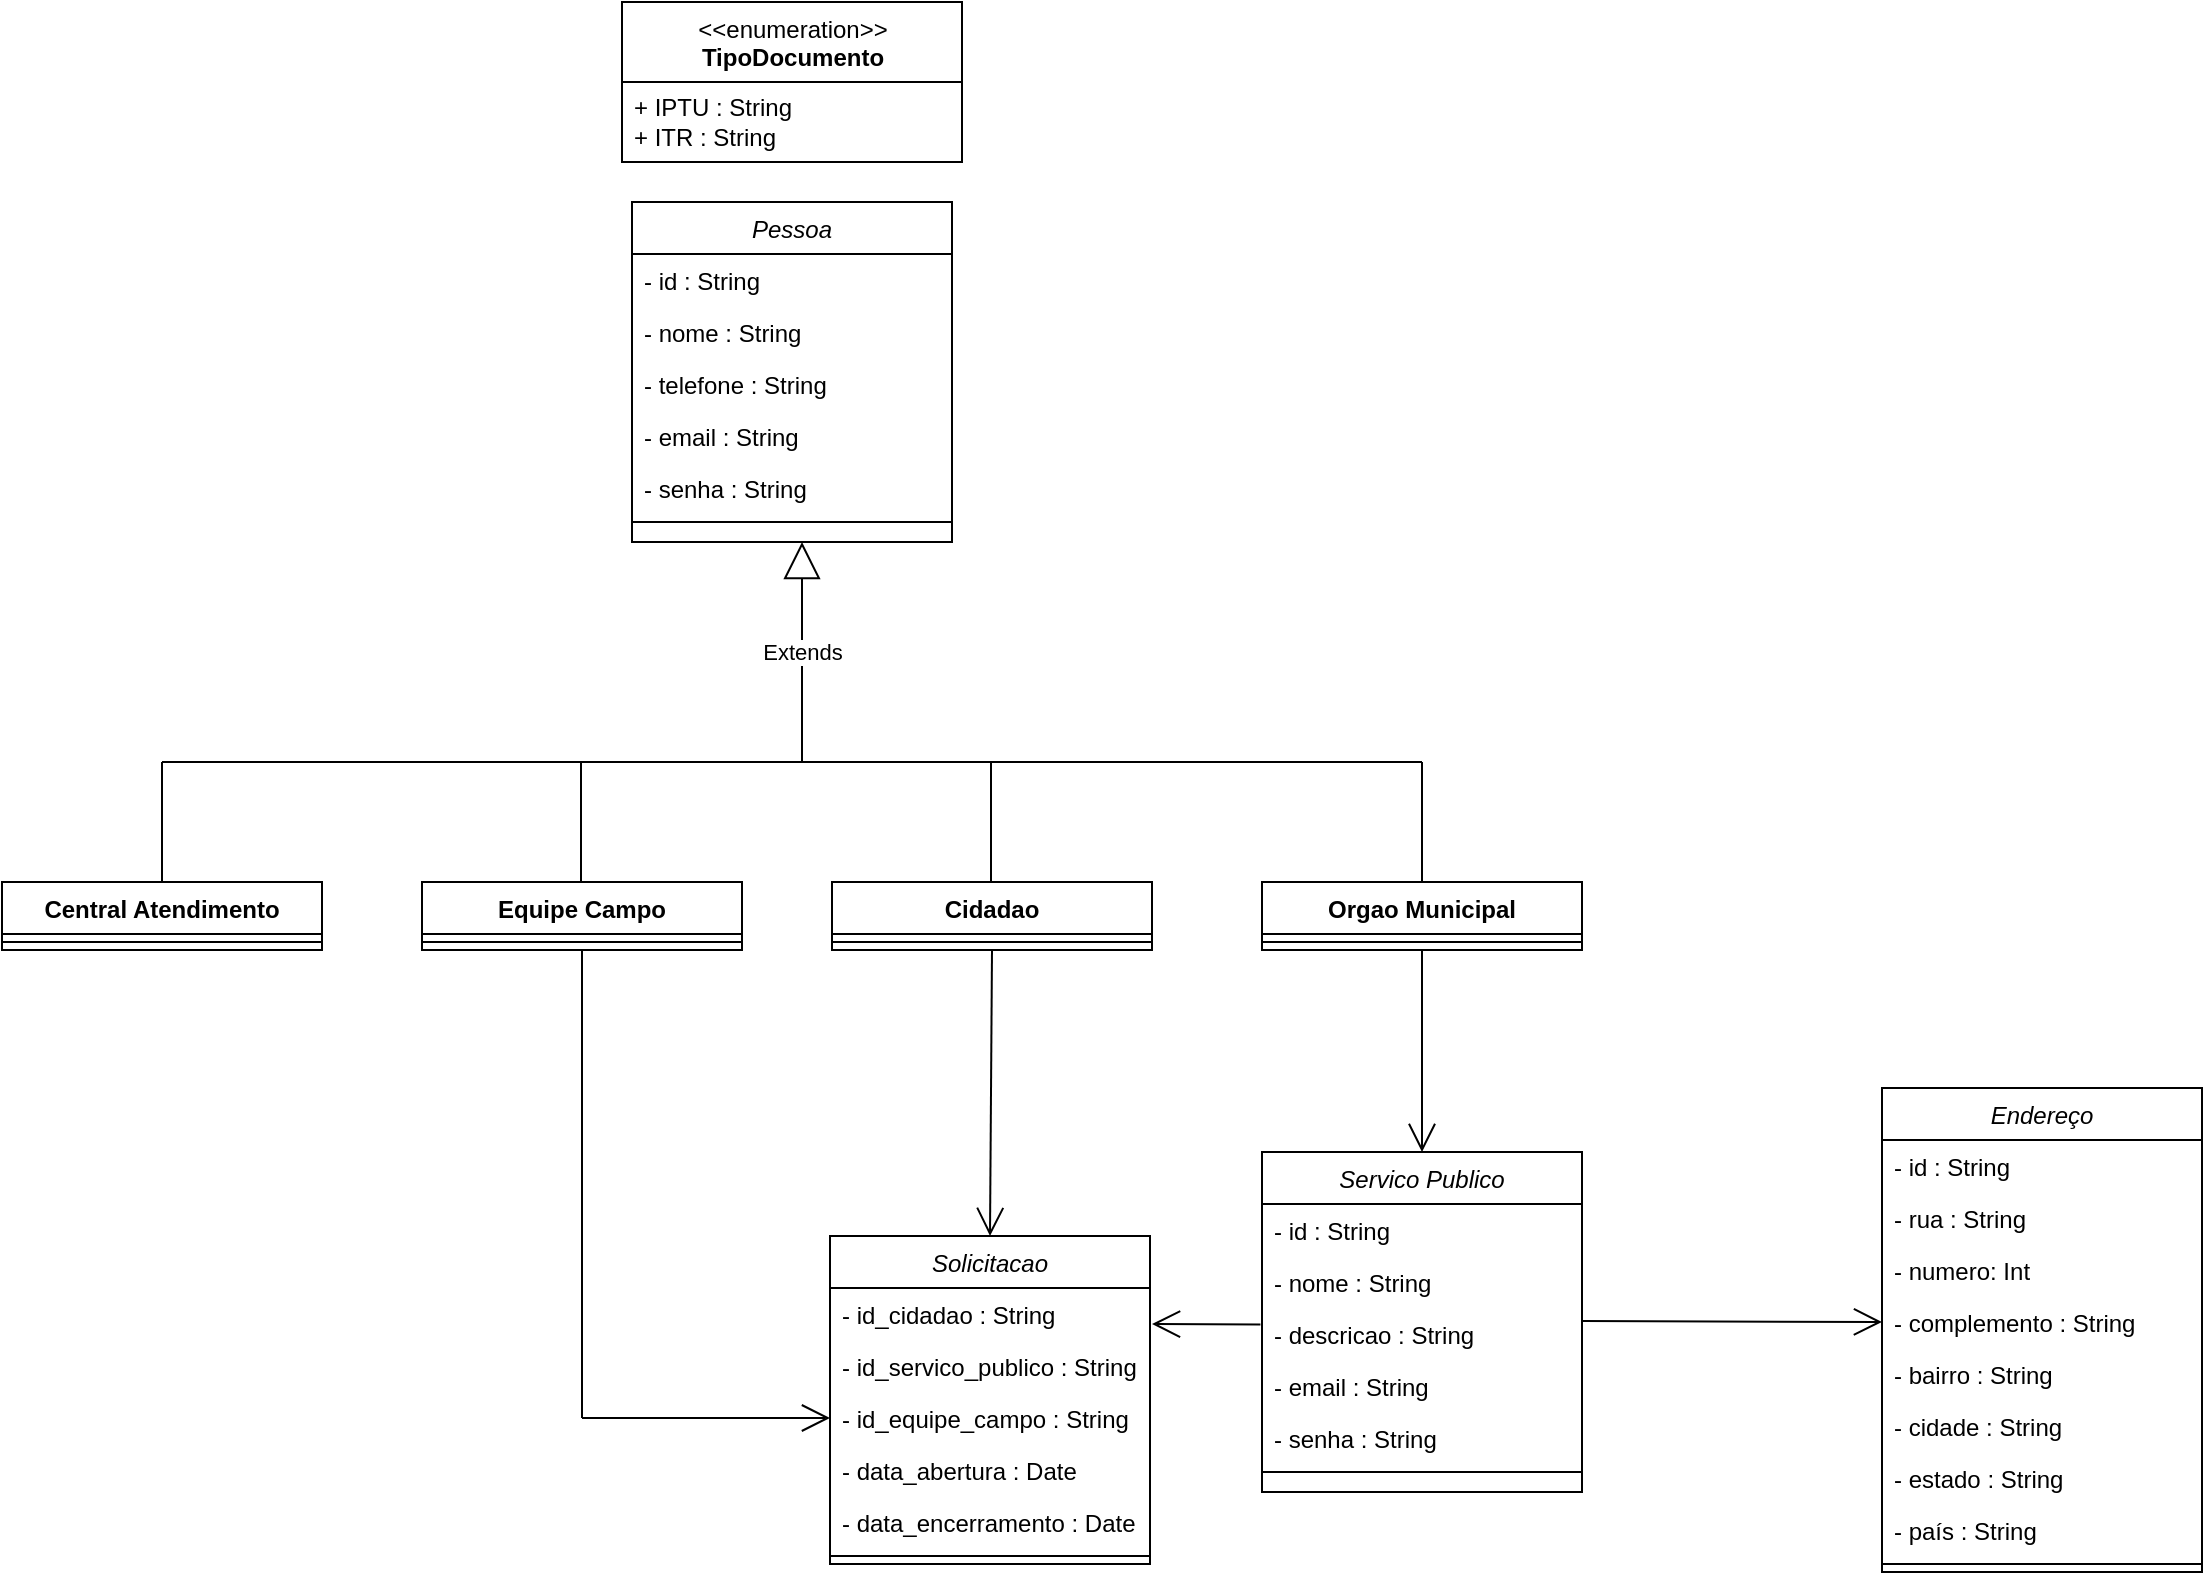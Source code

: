 <mxfile version="13.9.9" type="device"><diagram id="C5RBs43oDa-KdzZeNtuy" name="Page-1"><mxGraphModel dx="2147" dy="544" grid="1" gridSize="10" guides="1" tooltips="1" connect="1" arrows="1" fold="1" page="1" pageScale="1" pageWidth="827" pageHeight="1169" math="0" shadow="0"><root><mxCell id="WIyWlLk6GJQsqaUBKTNV-0"/><mxCell id="WIyWlLk6GJQsqaUBKTNV-1" parent="WIyWlLk6GJQsqaUBKTNV-0"/><mxCell id="zkfFHV4jXpPFQw0GAbJ--0" value="Pessoa" style="swimlane;fontStyle=2;align=center;verticalAlign=top;childLayout=stackLayout;horizontal=1;startSize=26;horizontalStack=0;resizeParent=1;resizeLast=0;collapsible=1;marginBottom=0;rounded=0;shadow=0;strokeWidth=1;" parent="WIyWlLk6GJQsqaUBKTNV-1" vertex="1"><mxGeometry x="-25" y="110" width="160" height="170" as="geometry"><mxRectangle x="220" y="120" width="160" height="26" as="alternateBounds"/></mxGeometry></mxCell><mxCell id="zkfFHV4jXpPFQw0GAbJ--1" value="- id : String" style="text;align=left;verticalAlign=top;spacingLeft=4;spacingRight=4;overflow=hidden;rotatable=0;points=[[0,0.5],[1,0.5]];portConstraint=eastwest;" parent="zkfFHV4jXpPFQw0GAbJ--0" vertex="1"><mxGeometry y="26" width="160" height="26" as="geometry"/></mxCell><mxCell id="tdDfUmv8j-US_TBcRraQ-12" value="- nome : String" style="text;align=left;verticalAlign=top;spacingLeft=4;spacingRight=4;overflow=hidden;rotatable=0;points=[[0,0.5],[1,0.5]];portConstraint=eastwest;rounded=0;shadow=0;html=0;" vertex="1" parent="zkfFHV4jXpPFQw0GAbJ--0"><mxGeometry y="52" width="160" height="26" as="geometry"/></mxCell><mxCell id="zkfFHV4jXpPFQw0GAbJ--3" value="- telefone : String" style="text;align=left;verticalAlign=top;spacingLeft=4;spacingRight=4;overflow=hidden;rotatable=0;points=[[0,0.5],[1,0.5]];portConstraint=eastwest;rounded=0;shadow=0;html=0;" parent="zkfFHV4jXpPFQw0GAbJ--0" vertex="1"><mxGeometry y="78" width="160" height="26" as="geometry"/></mxCell><mxCell id="tdDfUmv8j-US_TBcRraQ-10" value="- email : String" style="text;align=left;verticalAlign=top;spacingLeft=4;spacingRight=4;overflow=hidden;rotatable=0;points=[[0,0.5],[1,0.5]];portConstraint=eastwest;rounded=0;shadow=0;html=0;" vertex="1" parent="zkfFHV4jXpPFQw0GAbJ--0"><mxGeometry y="104" width="160" height="26" as="geometry"/></mxCell><mxCell id="tdDfUmv8j-US_TBcRraQ-11" value="- senha : String" style="text;align=left;verticalAlign=top;spacingLeft=4;spacingRight=4;overflow=hidden;rotatable=0;points=[[0,0.5],[1,0.5]];portConstraint=eastwest;rounded=0;shadow=0;html=0;" vertex="1" parent="zkfFHV4jXpPFQw0GAbJ--0"><mxGeometry y="130" width="160" height="26" as="geometry"/></mxCell><mxCell id="zkfFHV4jXpPFQw0GAbJ--4" value="" style="line;html=1;strokeWidth=1;align=left;verticalAlign=middle;spacingTop=-1;spacingLeft=3;spacingRight=3;rotatable=0;labelPosition=right;points=[];portConstraint=eastwest;" parent="zkfFHV4jXpPFQw0GAbJ--0" vertex="1"><mxGeometry y="156" width="160" height="8" as="geometry"/></mxCell><mxCell id="tdDfUmv8j-US_TBcRraQ-14" value="&amp;lt;&amp;lt;enumeration&amp;gt;&amp;gt;&lt;br&gt;&lt;b&gt;TipoDocumento&lt;/b&gt;" style="swimlane;fontStyle=0;align=center;verticalAlign=top;childLayout=stackLayout;horizontal=1;startSize=40;horizontalStack=0;resizeParent=1;resizeParentMax=0;resizeLast=0;collapsible=0;marginBottom=0;html=1;" vertex="1" parent="WIyWlLk6GJQsqaUBKTNV-1"><mxGeometry x="-30" y="10" width="170" height="80" as="geometry"/></mxCell><mxCell id="tdDfUmv8j-US_TBcRraQ-15" value="+ IPTU : String&lt;br&gt;+ ITR : String" style="text;html=1;strokeColor=none;fillColor=none;align=left;verticalAlign=middle;spacingLeft=4;spacingRight=4;overflow=hidden;rotatable=0;points=[[0,0.5],[1,0.5]];portConstraint=eastwest;" vertex="1" parent="tdDfUmv8j-US_TBcRraQ-14"><mxGeometry y="40" width="170" height="40" as="geometry"/></mxCell><mxCell id="tdDfUmv8j-US_TBcRraQ-16" value="Cidadao" style="swimlane;fontStyle=1;align=center;verticalAlign=top;childLayout=stackLayout;horizontal=1;startSize=26;horizontalStack=0;resizeParent=1;resizeParentMax=0;resizeLast=0;collapsible=1;marginBottom=0;" vertex="1" parent="WIyWlLk6GJQsqaUBKTNV-1"><mxGeometry x="75" y="450" width="160" height="34" as="geometry"/></mxCell><mxCell id="tdDfUmv8j-US_TBcRraQ-18" value="" style="line;strokeWidth=1;fillColor=none;align=left;verticalAlign=middle;spacingTop=-1;spacingLeft=3;spacingRight=3;rotatable=0;labelPosition=right;points=[];portConstraint=eastwest;" vertex="1" parent="tdDfUmv8j-US_TBcRraQ-16"><mxGeometry y="26" width="160" height="8" as="geometry"/></mxCell><mxCell id="tdDfUmv8j-US_TBcRraQ-20" value="Equipe Campo" style="swimlane;fontStyle=1;align=center;verticalAlign=top;childLayout=stackLayout;horizontal=1;startSize=26;horizontalStack=0;resizeParent=1;resizeParentMax=0;resizeLast=0;collapsible=1;marginBottom=0;" vertex="1" parent="WIyWlLk6GJQsqaUBKTNV-1"><mxGeometry x="-130" y="450" width="160" height="34" as="geometry"/></mxCell><mxCell id="tdDfUmv8j-US_TBcRraQ-21" value="" style="line;strokeWidth=1;fillColor=none;align=left;verticalAlign=middle;spacingTop=-1;spacingLeft=3;spacingRight=3;rotatable=0;labelPosition=right;points=[];portConstraint=eastwest;" vertex="1" parent="tdDfUmv8j-US_TBcRraQ-20"><mxGeometry y="26" width="160" height="8" as="geometry"/></mxCell><mxCell id="tdDfUmv8j-US_TBcRraQ-23" value="Orgao Municipal" style="swimlane;fontStyle=1;align=center;verticalAlign=top;childLayout=stackLayout;horizontal=1;startSize=26;horizontalStack=0;resizeParent=1;resizeParentMax=0;resizeLast=0;collapsible=1;marginBottom=0;" vertex="1" parent="WIyWlLk6GJQsqaUBKTNV-1"><mxGeometry x="290" y="450" width="160" height="34" as="geometry"/></mxCell><mxCell id="tdDfUmv8j-US_TBcRraQ-24" value="" style="line;strokeWidth=1;fillColor=none;align=left;verticalAlign=middle;spacingTop=-1;spacingLeft=3;spacingRight=3;rotatable=0;labelPosition=right;points=[];portConstraint=eastwest;" vertex="1" parent="tdDfUmv8j-US_TBcRraQ-23"><mxGeometry y="26" width="160" height="8" as="geometry"/></mxCell><mxCell id="tdDfUmv8j-US_TBcRraQ-26" value="Central Atendimento" style="swimlane;fontStyle=1;align=center;verticalAlign=top;childLayout=stackLayout;horizontal=1;startSize=26;horizontalStack=0;resizeParent=1;resizeParentMax=0;resizeLast=0;collapsible=1;marginBottom=0;" vertex="1" parent="WIyWlLk6GJQsqaUBKTNV-1"><mxGeometry x="-340" y="450" width="160" height="34" as="geometry"/></mxCell><mxCell id="tdDfUmv8j-US_TBcRraQ-27" value="" style="line;strokeWidth=1;fillColor=none;align=left;verticalAlign=middle;spacingTop=-1;spacingLeft=3;spacingRight=3;rotatable=0;labelPosition=right;points=[];portConstraint=eastwest;" vertex="1" parent="tdDfUmv8j-US_TBcRraQ-26"><mxGeometry y="26" width="160" height="8" as="geometry"/></mxCell><mxCell id="tdDfUmv8j-US_TBcRraQ-32" value="Extends" style="endArrow=block;endSize=16;endFill=0;html=1;" edge="1" parent="WIyWlLk6GJQsqaUBKTNV-1"><mxGeometry width="160" relative="1" as="geometry"><mxPoint x="60" y="390" as="sourcePoint"/><mxPoint x="60" y="280" as="targetPoint"/></mxGeometry></mxCell><mxCell id="tdDfUmv8j-US_TBcRraQ-34" value="" style="endArrow=none;html=1;" edge="1" parent="WIyWlLk6GJQsqaUBKTNV-1"><mxGeometry width="50" height="50" relative="1" as="geometry"><mxPoint x="60" y="390" as="sourcePoint"/><mxPoint x="370" y="390" as="targetPoint"/></mxGeometry></mxCell><mxCell id="tdDfUmv8j-US_TBcRraQ-36" value="" style="endArrow=none;html=1;" edge="1" parent="WIyWlLk6GJQsqaUBKTNV-1"><mxGeometry width="50" height="50" relative="1" as="geometry"><mxPoint x="-260" y="390" as="sourcePoint"/><mxPoint x="60" y="390" as="targetPoint"/></mxGeometry></mxCell><mxCell id="tdDfUmv8j-US_TBcRraQ-39" value="" style="endArrow=none;html=1;exitX=0.5;exitY=0;exitDx=0;exitDy=0;" edge="1" parent="WIyWlLk6GJQsqaUBKTNV-1" source="tdDfUmv8j-US_TBcRraQ-26"><mxGeometry width="50" height="50" relative="1" as="geometry"><mxPoint x="-320" y="440" as="sourcePoint"/><mxPoint x="-260" y="390" as="targetPoint"/></mxGeometry></mxCell><mxCell id="tdDfUmv8j-US_TBcRraQ-40" value="" style="endArrow=none;html=1;" edge="1" parent="WIyWlLk6GJQsqaUBKTNV-1"><mxGeometry width="50" height="50" relative="1" as="geometry"><mxPoint x="-50.5" y="450" as="sourcePoint"/><mxPoint x="-50.5" y="390" as="targetPoint"/></mxGeometry></mxCell><mxCell id="tdDfUmv8j-US_TBcRraQ-41" value="" style="endArrow=none;html=1;" edge="1" parent="WIyWlLk6GJQsqaUBKTNV-1"><mxGeometry width="50" height="50" relative="1" as="geometry"><mxPoint x="154.5" y="450" as="sourcePoint"/><mxPoint x="154.5" y="390" as="targetPoint"/></mxGeometry></mxCell><mxCell id="tdDfUmv8j-US_TBcRraQ-42" value="" style="endArrow=none;html=1;entryX=0.5;entryY=0;entryDx=0;entryDy=0;" edge="1" parent="WIyWlLk6GJQsqaUBKTNV-1" target="tdDfUmv8j-US_TBcRraQ-23"><mxGeometry width="50" height="50" relative="1" as="geometry"><mxPoint x="370" y="390" as="sourcePoint"/><mxPoint x="360" y="280" as="targetPoint"/></mxGeometry></mxCell><mxCell id="tdDfUmv8j-US_TBcRraQ-43" value="Servico Publico" style="swimlane;fontStyle=2;align=center;verticalAlign=top;childLayout=stackLayout;horizontal=1;startSize=26;horizontalStack=0;resizeParent=1;resizeLast=0;collapsible=1;marginBottom=0;rounded=0;shadow=0;strokeWidth=1;" vertex="1" parent="WIyWlLk6GJQsqaUBKTNV-1"><mxGeometry x="290" y="585" width="160" height="170" as="geometry"><mxRectangle x="220" y="120" width="160" height="26" as="alternateBounds"/></mxGeometry></mxCell><mxCell id="tdDfUmv8j-US_TBcRraQ-44" value="- id : String" style="text;align=left;verticalAlign=top;spacingLeft=4;spacingRight=4;overflow=hidden;rotatable=0;points=[[0,0.5],[1,0.5]];portConstraint=eastwest;" vertex="1" parent="tdDfUmv8j-US_TBcRraQ-43"><mxGeometry y="26" width="160" height="26" as="geometry"/></mxCell><mxCell id="tdDfUmv8j-US_TBcRraQ-45" value="- nome : String" style="text;align=left;verticalAlign=top;spacingLeft=4;spacingRight=4;overflow=hidden;rotatable=0;points=[[0,0.5],[1,0.5]];portConstraint=eastwest;rounded=0;shadow=0;html=0;" vertex="1" parent="tdDfUmv8j-US_TBcRraQ-43"><mxGeometry y="52" width="160" height="26" as="geometry"/></mxCell><mxCell id="tdDfUmv8j-US_TBcRraQ-46" value="- descricao : String" style="text;align=left;verticalAlign=top;spacingLeft=4;spacingRight=4;overflow=hidden;rotatable=0;points=[[0,0.5],[1,0.5]];portConstraint=eastwest;rounded=0;shadow=0;html=0;" vertex="1" parent="tdDfUmv8j-US_TBcRraQ-43"><mxGeometry y="78" width="160" height="26" as="geometry"/></mxCell><mxCell id="tdDfUmv8j-US_TBcRraQ-79" value="" style="endArrow=open;endFill=1;endSize=12;html=1;exitX=0.5;exitY=1.077;exitDx=0;exitDy=0;exitPerimeter=0;" edge="1" parent="tdDfUmv8j-US_TBcRraQ-43"><mxGeometry width="160" relative="1" as="geometry"><mxPoint x="-0.77" y="86.252" as="sourcePoint"/><mxPoint x="-55" y="86" as="targetPoint"/></mxGeometry></mxCell><mxCell id="tdDfUmv8j-US_TBcRraQ-47" value="- email : String" style="text;align=left;verticalAlign=top;spacingLeft=4;spacingRight=4;overflow=hidden;rotatable=0;points=[[0,0.5],[1,0.5]];portConstraint=eastwest;rounded=0;shadow=0;html=0;" vertex="1" parent="tdDfUmv8j-US_TBcRraQ-43"><mxGeometry y="104" width="160" height="26" as="geometry"/></mxCell><mxCell id="tdDfUmv8j-US_TBcRraQ-48" value="- senha : String" style="text;align=left;verticalAlign=top;spacingLeft=4;spacingRight=4;overflow=hidden;rotatable=0;points=[[0,0.5],[1,0.5]];portConstraint=eastwest;rounded=0;shadow=0;html=0;" vertex="1" parent="tdDfUmv8j-US_TBcRraQ-43"><mxGeometry y="130" width="160" height="26" as="geometry"/></mxCell><mxCell id="tdDfUmv8j-US_TBcRraQ-49" value="" style="line;html=1;strokeWidth=1;align=left;verticalAlign=middle;spacingTop=-1;spacingLeft=3;spacingRight=3;rotatable=0;labelPosition=right;points=[];portConstraint=eastwest;" vertex="1" parent="tdDfUmv8j-US_TBcRraQ-43"><mxGeometry y="156" width="160" height="8" as="geometry"/></mxCell><mxCell id="tdDfUmv8j-US_TBcRraQ-50" value="Endereço" style="swimlane;fontStyle=2;align=center;verticalAlign=top;childLayout=stackLayout;horizontal=1;startSize=26;horizontalStack=0;resizeParent=1;resizeLast=0;collapsible=1;marginBottom=0;rounded=0;shadow=0;strokeWidth=1;" vertex="1" parent="WIyWlLk6GJQsqaUBKTNV-1"><mxGeometry x="600" y="553" width="160" height="242" as="geometry"><mxRectangle x="220" y="120" width="160" height="26" as="alternateBounds"/></mxGeometry></mxCell><mxCell id="tdDfUmv8j-US_TBcRraQ-51" value="- id : String" style="text;align=left;verticalAlign=top;spacingLeft=4;spacingRight=4;overflow=hidden;rotatable=0;points=[[0,0.5],[1,0.5]];portConstraint=eastwest;" vertex="1" parent="tdDfUmv8j-US_TBcRraQ-50"><mxGeometry y="26" width="160" height="26" as="geometry"/></mxCell><mxCell id="tdDfUmv8j-US_TBcRraQ-52" value="- rua : String" style="text;align=left;verticalAlign=top;spacingLeft=4;spacingRight=4;overflow=hidden;rotatable=0;points=[[0,0.5],[1,0.5]];portConstraint=eastwest;rounded=0;shadow=0;html=0;" vertex="1" parent="tdDfUmv8j-US_TBcRraQ-50"><mxGeometry y="52" width="160" height="26" as="geometry"/></mxCell><mxCell id="tdDfUmv8j-US_TBcRraQ-53" value="- numero: Int" style="text;align=left;verticalAlign=top;spacingLeft=4;spacingRight=4;overflow=hidden;rotatable=0;points=[[0,0.5],[1,0.5]];portConstraint=eastwest;rounded=0;shadow=0;html=0;" vertex="1" parent="tdDfUmv8j-US_TBcRraQ-50"><mxGeometry y="78" width="160" height="26" as="geometry"/></mxCell><mxCell id="tdDfUmv8j-US_TBcRraQ-54" value="- complemento : String" style="text;align=left;verticalAlign=top;spacingLeft=4;spacingRight=4;overflow=hidden;rotatable=0;points=[[0,0.5],[1,0.5]];portConstraint=eastwest;rounded=0;shadow=0;html=0;" vertex="1" parent="tdDfUmv8j-US_TBcRraQ-50"><mxGeometry y="104" width="160" height="26" as="geometry"/></mxCell><mxCell id="tdDfUmv8j-US_TBcRraQ-55" value="- bairro : String" style="text;align=left;verticalAlign=top;spacingLeft=4;spacingRight=4;overflow=hidden;rotatable=0;points=[[0,0.5],[1,0.5]];portConstraint=eastwest;rounded=0;shadow=0;html=0;" vertex="1" parent="tdDfUmv8j-US_TBcRraQ-50"><mxGeometry y="130" width="160" height="26" as="geometry"/></mxCell><mxCell id="tdDfUmv8j-US_TBcRraQ-57" value="- cidade : String" style="text;align=left;verticalAlign=top;spacingLeft=4;spacingRight=4;overflow=hidden;rotatable=0;points=[[0,0.5],[1,0.5]];portConstraint=eastwest;rounded=0;shadow=0;html=0;" vertex="1" parent="tdDfUmv8j-US_TBcRraQ-50"><mxGeometry y="156" width="160" height="26" as="geometry"/></mxCell><mxCell id="tdDfUmv8j-US_TBcRraQ-58" value="- estado : String" style="text;align=left;verticalAlign=top;spacingLeft=4;spacingRight=4;overflow=hidden;rotatable=0;points=[[0,0.5],[1,0.5]];portConstraint=eastwest;rounded=0;shadow=0;html=0;" vertex="1" parent="tdDfUmv8j-US_TBcRraQ-50"><mxGeometry y="182" width="160" height="26" as="geometry"/></mxCell><mxCell id="tdDfUmv8j-US_TBcRraQ-59" value="- país : String" style="text;align=left;verticalAlign=top;spacingLeft=4;spacingRight=4;overflow=hidden;rotatable=0;points=[[0,0.5],[1,0.5]];portConstraint=eastwest;rounded=0;shadow=0;html=0;" vertex="1" parent="tdDfUmv8j-US_TBcRraQ-50"><mxGeometry y="208" width="160" height="26" as="geometry"/></mxCell><mxCell id="tdDfUmv8j-US_TBcRraQ-56" value="" style="line;html=1;strokeWidth=1;align=left;verticalAlign=middle;spacingTop=-1;spacingLeft=3;spacingRight=3;rotatable=0;labelPosition=right;points=[];portConstraint=eastwest;" vertex="1" parent="tdDfUmv8j-US_TBcRraQ-50"><mxGeometry y="234" width="160" height="8" as="geometry"/></mxCell><mxCell id="tdDfUmv8j-US_TBcRraQ-64" value="" style="endArrow=open;endFill=1;endSize=12;html=1;entryX=0;entryY=0.5;entryDx=0;entryDy=0;" edge="1" parent="WIyWlLk6GJQsqaUBKTNV-1" target="tdDfUmv8j-US_TBcRraQ-54"><mxGeometry width="160" relative="1" as="geometry"><mxPoint x="450" y="669.5" as="sourcePoint"/><mxPoint x="610" y="669.5" as="targetPoint"/></mxGeometry></mxCell><mxCell id="tdDfUmv8j-US_TBcRraQ-68" value="" style="endArrow=open;endFill=1;endSize=12;html=1;exitX=0.5;exitY=1;exitDx=0;exitDy=0;entryX=0.5;entryY=0;entryDx=0;entryDy=0;" edge="1" parent="WIyWlLk6GJQsqaUBKTNV-1" source="tdDfUmv8j-US_TBcRraQ-23" target="tdDfUmv8j-US_TBcRraQ-43"><mxGeometry width="160" relative="1" as="geometry"><mxPoint x="370" y="512.002" as="sourcePoint"/><mxPoint x="370" y="570" as="targetPoint"/></mxGeometry></mxCell><mxCell id="tdDfUmv8j-US_TBcRraQ-71" value="Solicitacao" style="swimlane;fontStyle=2;align=center;verticalAlign=top;childLayout=stackLayout;horizontal=1;startSize=26;horizontalStack=0;resizeParent=1;resizeLast=0;collapsible=1;marginBottom=0;rounded=0;shadow=0;strokeWidth=1;" vertex="1" parent="WIyWlLk6GJQsqaUBKTNV-1"><mxGeometry x="74" y="627" width="160" height="164" as="geometry"><mxRectangle x="220" y="120" width="160" height="26" as="alternateBounds"/></mxGeometry></mxCell><mxCell id="tdDfUmv8j-US_TBcRraQ-72" value="- id_cidadao : String" style="text;align=left;verticalAlign=top;spacingLeft=4;spacingRight=4;overflow=hidden;rotatable=0;points=[[0,0.5],[1,0.5]];portConstraint=eastwest;" vertex="1" parent="tdDfUmv8j-US_TBcRraQ-71"><mxGeometry y="26" width="160" height="26" as="geometry"/></mxCell><mxCell id="tdDfUmv8j-US_TBcRraQ-84" value="- id_servico_publico : String" style="text;align=left;verticalAlign=top;spacingLeft=4;spacingRight=4;overflow=hidden;rotatable=0;points=[[0,0.5],[1,0.5]];portConstraint=eastwest;rounded=0;shadow=0;html=0;" vertex="1" parent="tdDfUmv8j-US_TBcRraQ-71"><mxGeometry y="52" width="160" height="26" as="geometry"/></mxCell><mxCell id="tdDfUmv8j-US_TBcRraQ-86" value="- id_equipe_campo : String" style="text;align=left;verticalAlign=top;spacingLeft=4;spacingRight=4;overflow=hidden;rotatable=0;points=[[0,0.5],[1,0.5]];portConstraint=eastwest;rounded=0;shadow=0;html=0;" vertex="1" parent="tdDfUmv8j-US_TBcRraQ-71"><mxGeometry y="78" width="160" height="26" as="geometry"/></mxCell><mxCell id="tdDfUmv8j-US_TBcRraQ-85" value="- data_abertura : Date" style="text;align=left;verticalAlign=top;spacingLeft=4;spacingRight=4;overflow=hidden;rotatable=0;points=[[0,0.5],[1,0.5]];portConstraint=eastwest;rounded=0;shadow=0;html=0;" vertex="1" parent="tdDfUmv8j-US_TBcRraQ-71"><mxGeometry y="104" width="160" height="26" as="geometry"/></mxCell><mxCell id="tdDfUmv8j-US_TBcRraQ-73" value="- data_encerramento : Date" style="text;align=left;verticalAlign=top;spacingLeft=4;spacingRight=4;overflow=hidden;rotatable=0;points=[[0,0.5],[1,0.5]];portConstraint=eastwest;rounded=0;shadow=0;html=0;" vertex="1" parent="tdDfUmv8j-US_TBcRraQ-71"><mxGeometry y="130" width="160" height="26" as="geometry"/></mxCell><mxCell id="tdDfUmv8j-US_TBcRraQ-77" value="" style="line;html=1;strokeWidth=1;align=left;verticalAlign=middle;spacingTop=-1;spacingLeft=3;spacingRight=3;rotatable=0;labelPosition=right;points=[];portConstraint=eastwest;" vertex="1" parent="tdDfUmv8j-US_TBcRraQ-71"><mxGeometry y="156" width="160" height="8" as="geometry"/></mxCell><mxCell id="tdDfUmv8j-US_TBcRraQ-78" value="" style="endArrow=open;endFill=1;endSize=12;html=1;exitX=0.5;exitY=1;exitDx=0;exitDy=0;entryX=0.5;entryY=0;entryDx=0;entryDy=0;" edge="1" parent="WIyWlLk6GJQsqaUBKTNV-1" source="tdDfUmv8j-US_TBcRraQ-16" target="tdDfUmv8j-US_TBcRraQ-71"><mxGeometry width="160" relative="1" as="geometry"><mxPoint x="154.41" y="511.502" as="sourcePoint"/><mxPoint x="154.41" y="584.5" as="targetPoint"/></mxGeometry></mxCell><mxCell id="tdDfUmv8j-US_TBcRraQ-90" value="" style="endArrow=none;html=1;" edge="1" parent="WIyWlLk6GJQsqaUBKTNV-1"><mxGeometry width="50" height="50" relative="1" as="geometry"><mxPoint x="-50" y="718" as="sourcePoint"/><mxPoint x="-50" y="484" as="targetPoint"/></mxGeometry></mxCell><mxCell id="tdDfUmv8j-US_TBcRraQ-91" value="" style="endArrow=open;endFill=1;endSize=12;html=1;entryX=0;entryY=0.5;entryDx=0;entryDy=0;" edge="1" parent="WIyWlLk6GJQsqaUBKTNV-1" target="tdDfUmv8j-US_TBcRraQ-86"><mxGeometry width="160" relative="1" as="geometry"><mxPoint x="-50" y="718" as="sourcePoint"/><mxPoint x="-1" y="813.0" as="targetPoint"/></mxGeometry></mxCell></root></mxGraphModel></diagram></mxfile>